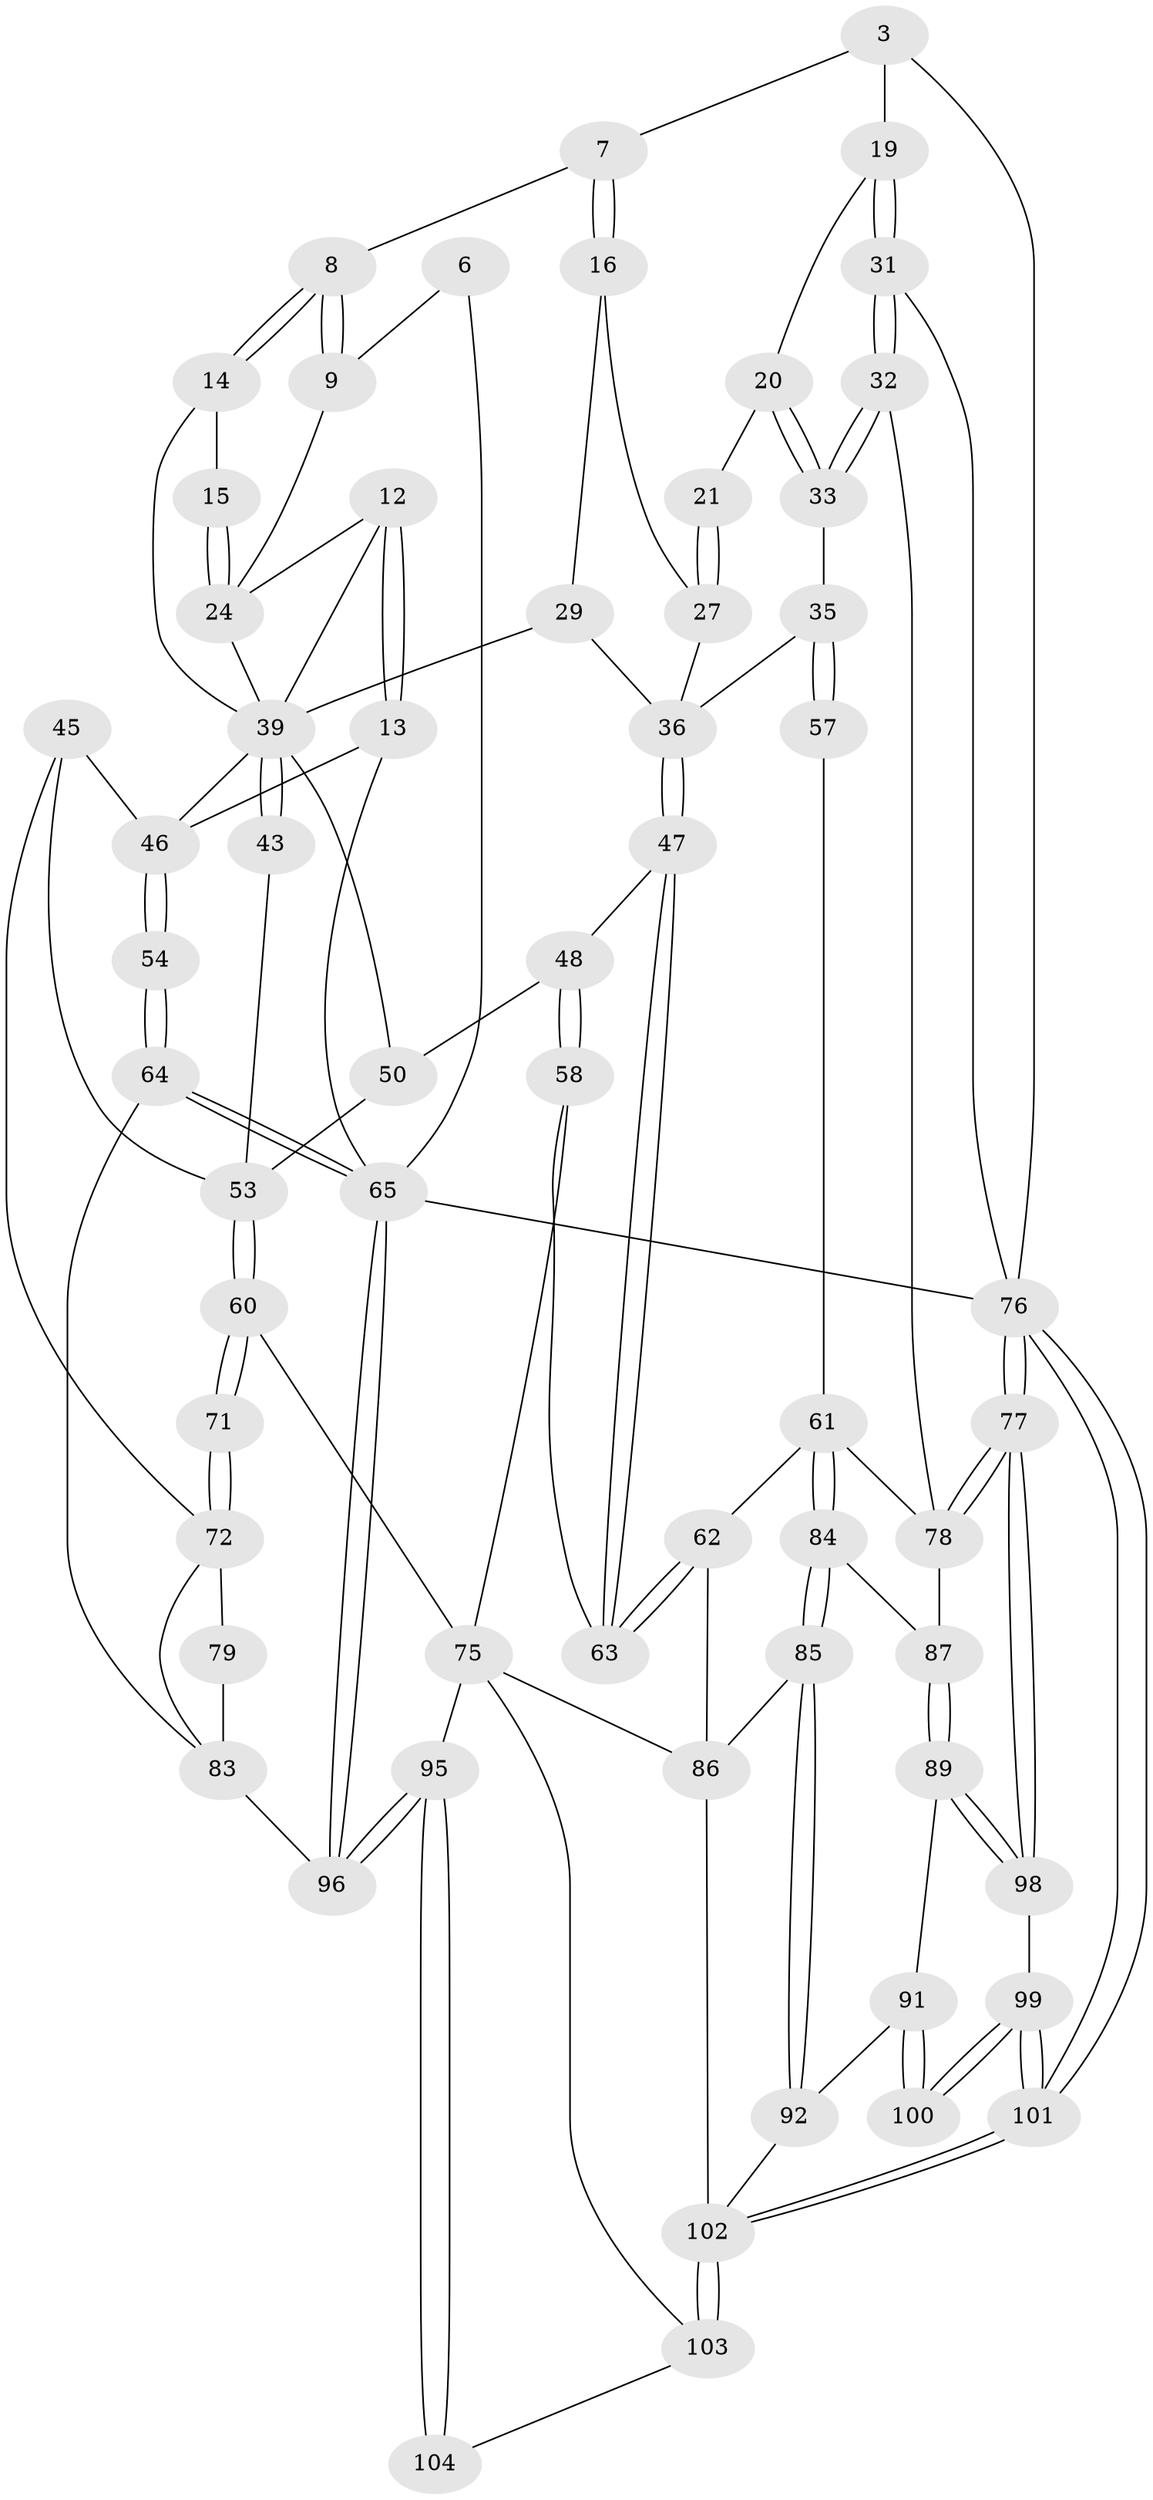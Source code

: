 // original degree distribution, {4: 0.2692307692307692, 5: 0.46153846153846156, 6: 0.25, 3: 0.019230769230769232}
// Generated by graph-tools (version 1.1) at 2025/07/03/04/25 22:07:07]
// undirected, 62 vertices, 137 edges
graph export_dot {
graph [start="1"]
  node [color=gray90,style=filled];
  3 [pos="+1+0",super="+2"];
  6 [pos="+0.4136525865876565+0"];
  7 [pos="+0.5883241198340263+0.08903738420308943"];
  8 [pos="+0.5023794897047522+0.07321186430127927"];
  9 [pos="+0.41600671673309897+0"];
  12 [pos="+0.08003114434842024+0.013050026000081753"];
  13 [pos="+0+0"];
  14 [pos="+0.4240462543889051+0.16828039765709157"];
  15 [pos="+0.4212042959401326+0.1669702201401328"];
  16 [pos="+0.589994918624033+0.09089491238545393"];
  19 [pos="+0.8881534069139635+0.19019030205693746"];
  20 [pos="+0.880760920672503+0.19986838253168177"];
  21 [pos="+0.7320900817584896+0.21917265094484925"];
  24 [pos="+0.2672071909404621+0.17867522152606816",super="+11+10"];
  27 [pos="+0.6954182576460394+0.2382902371890812",super="+17+18"];
  29 [pos="+0.5446522474798854+0.30139091112328487",super="+22"];
  31 [pos="+1+0.2316209255931917"];
  32 [pos="+1+0.47471831506221895"];
  33 [pos="+0.9511998876986949+0.374543249992342"];
  35 [pos="+0.7371108872894547+0.3780532054102251",super="+34"];
  36 [pos="+0.6773499971439098+0.3461632542864628",super="+28"];
  39 [pos="+0.1629296893491338+0.3039102344095498",super="+26+38"];
  43 [pos="+0.3230547161008954+0.3874063050409027",super="+42"];
  45 [pos="+0.15510208085705243+0.4752499144869766"];
  46 [pos="+0.114187440049968+0.43219142860469706",super="+40+41"];
  47 [pos="+0.6657879061863892+0.37486732131249806"];
  48 [pos="+0.5532428511286562+0.46576115704775906"];
  50 [pos="+0.49104135060804355+0.37457205447197806",super="+49"];
  53 [pos="+0.40504025296009527+0.5204616025795615",super="+52+44+51"];
  54 [pos="+0+0.4428672611515307"];
  57 [pos="+0.8009357255336904+0.5254389294646108"];
  58 [pos="+0.5339414913481021+0.6011658415025336"];
  60 [pos="+0.41948184647370207+0.6513334641145557"];
  61 [pos="+0.7580577096918057+0.64350074872187",super="+56"];
  62 [pos="+0.7490654949601632+0.6443967275834718"];
  63 [pos="+0.6442772756122996+0.5780811776717647"];
  64 [pos="+0+0.7725235286092639"];
  65 [pos="+0+1",super="+5"];
  71 [pos="+0.3298572228638568+0.6378238111107727"];
  72 [pos="+0.2683264026371443+0.6618287810511514",super="+68+66"];
  75 [pos="+0.44480454190117685+0.7653785943743252",super="+59+74"];
  76 [pos="+1+1",super="+4"];
  77 [pos="+1+0.7674646061190677"];
  78 [pos="+1+0.6113512370451499",super="+55"];
  79 [pos="+0.22763336934383838+0.698675672694911"];
  83 [pos="+0.21410691634762224+0.7243359704124145",super="+69+70"];
  84 [pos="+0.8486661014455164+0.6937673609402398"];
  85 [pos="+0.8148596723191475+0.8140543373057595"];
  86 [pos="+0.7471197836489761+0.8118218110760379",super="+73"];
  87 [pos="+0.86415087236556+0.6926697647502792"];
  89 [pos="+0.9306526759660231+0.8681875894858233"];
  91 [pos="+0.8406649511934663+0.8861731486838055",super="+90"];
  92 [pos="+0.8282321212038141+0.8847180077122055"];
  95 [pos="+0.057889349849724055+1",super="+81+80"];
  96 [pos="+0+1",super="+88+82"];
  98 [pos="+0.9987605889963905+0.87056998927438"];
  99 [pos="+0.9303166452588597+1"];
  100 [pos="+0.9261452825810245+1"];
  101 [pos="+0.9174553452405452+1"];
  102 [pos="+0.786661399941661+1",super="+97+93"];
  103 [pos="+0.5173537069639981+1",super="+94"];
  104 [pos="+0.5054720550131184+1"];
  3 -- 19;
  3 -- 76;
  3 -- 7;
  6 -- 9;
  6 -- 65;
  7 -- 8;
  7 -- 16;
  7 -- 16;
  8 -- 9;
  8 -- 9;
  8 -- 14;
  8 -- 14;
  9 -- 24;
  12 -- 13;
  12 -- 13;
  12 -- 24;
  12 -- 39;
  13 -- 65;
  13 -- 46;
  14 -- 15;
  14 -- 39;
  15 -- 24 [weight=2];
  15 -- 24;
  16 -- 27;
  16 -- 29;
  19 -- 20;
  19 -- 31;
  19 -- 31;
  20 -- 21;
  20 -- 33;
  20 -- 33;
  21 -- 27 [weight=2];
  21 -- 27;
  24 -- 39;
  27 -- 36;
  29 -- 36;
  29 -- 39 [weight=2];
  31 -- 32;
  31 -- 32;
  31 -- 76;
  32 -- 33;
  32 -- 33;
  32 -- 78;
  33 -- 35;
  35 -- 36;
  35 -- 57 [weight=2];
  35 -- 57;
  36 -- 47;
  36 -- 47;
  39 -- 43 [weight=2];
  39 -- 43;
  39 -- 46;
  39 -- 50;
  43 -- 53 [weight=2];
  45 -- 46;
  45 -- 53;
  45 -- 72;
  46 -- 54 [weight=2];
  46 -- 54;
  47 -- 48;
  47 -- 63;
  47 -- 63;
  48 -- 58;
  48 -- 58;
  48 -- 50;
  50 -- 53 [weight=2];
  53 -- 60;
  53 -- 60;
  54 -- 64;
  54 -- 64;
  57 -- 61;
  58 -- 63;
  58 -- 75;
  60 -- 71;
  60 -- 71;
  60 -- 75;
  61 -- 62;
  61 -- 84;
  61 -- 84;
  61 -- 78;
  62 -- 63;
  62 -- 63;
  62 -- 86;
  64 -- 65;
  64 -- 65;
  64 -- 83;
  65 -- 96;
  65 -- 96;
  65 -- 76 [weight=2];
  71 -- 72 [weight=2];
  71 -- 72;
  72 -- 79 [weight=2];
  72 -- 83;
  75 -- 95;
  75 -- 86;
  75 -- 103;
  76 -- 77;
  76 -- 77;
  76 -- 101;
  76 -- 101;
  77 -- 78;
  77 -- 78;
  77 -- 98;
  77 -- 98;
  78 -- 87;
  79 -- 83;
  83 -- 96 [weight=2];
  84 -- 85;
  84 -- 85;
  84 -- 87;
  85 -- 86;
  85 -- 92;
  85 -- 92;
  86 -- 102;
  87 -- 89;
  87 -- 89;
  89 -- 98;
  89 -- 98;
  89 -- 91;
  91 -- 92;
  91 -- 100 [weight=2];
  91 -- 100;
  92 -- 102;
  95 -- 96 [weight=2];
  95 -- 96;
  95 -- 104 [weight=2];
  95 -- 104;
  98 -- 99;
  99 -- 100;
  99 -- 100;
  99 -- 101;
  99 -- 101;
  101 -- 102;
  101 -- 102;
  102 -- 103 [weight=2];
  102 -- 103;
  103 -- 104;
}
